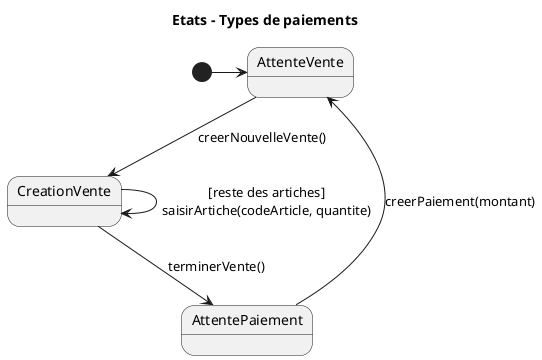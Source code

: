 @startumlm  etat-paiement
skinparam Style strictuml

title Etats - Types de paiements
[*] -> AttenteVente
AttenteVente --> CreationVente: creerNouvelleVente()
CreationVente --> CreationVente: [reste des artiches]\nsaisirArtiche(codeArticle, quantite)
CreationVente --> AttentePaiement: terminerVente()
AttentePaiement --> AttenteVente: creerPaiement(montant)

@enduml